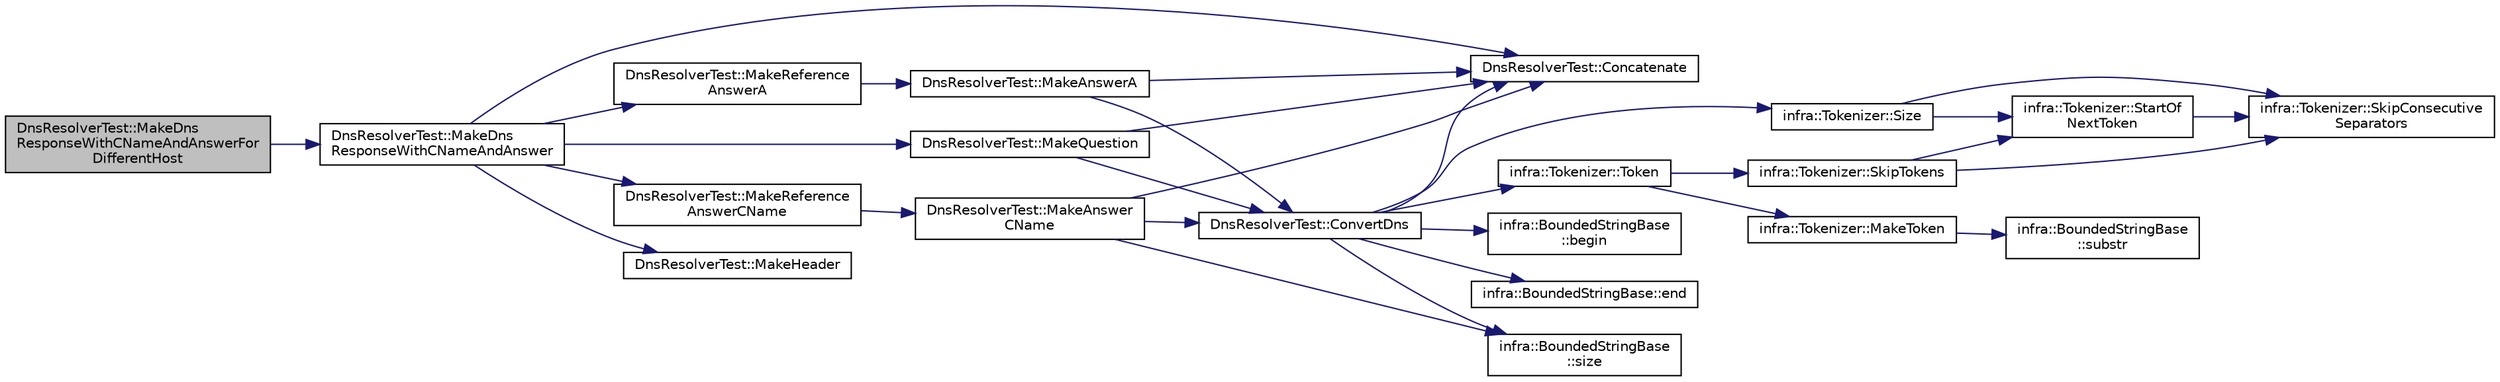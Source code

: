 digraph "DnsResolverTest::MakeDnsResponseWithCNameAndAnswerForDifferentHost"
{
 // INTERACTIVE_SVG=YES
  edge [fontname="Helvetica",fontsize="10",labelfontname="Helvetica",labelfontsize="10"];
  node [fontname="Helvetica",fontsize="10",shape=record];
  rankdir="LR";
  Node376 [label="DnsResolverTest::MakeDns\lResponseWithCNameAndAnswerFor\lDifferentHost",height=0.2,width=0.4,color="black", fillcolor="grey75", style="filled", fontcolor="black"];
  Node376 -> Node377 [color="midnightblue",fontsize="10",style="solid",fontname="Helvetica"];
  Node377 [label="DnsResolverTest::MakeDns\lResponseWithCNameAndAnswer",height=0.2,width=0.4,color="black", fillcolor="white", style="filled",URL="$dd/d31/class_dns_resolver_test.html#ac7d6d6185bd0c30b8ffe81a69d6a6c32"];
  Node377 -> Node378 [color="midnightblue",fontsize="10",style="solid",fontname="Helvetica"];
  Node378 [label="DnsResolverTest::Concatenate",height=0.2,width=0.4,color="black", fillcolor="white", style="filled",URL="$dd/d31/class_dns_resolver_test.html#a5f547549765a572299673edd1b07d445"];
  Node377 -> Node379 [color="midnightblue",fontsize="10",style="solid",fontname="Helvetica"];
  Node379 [label="DnsResolverTest::MakeHeader",height=0.2,width=0.4,color="black", fillcolor="white", style="filled",URL="$dd/d31/class_dns_resolver_test.html#a698ca5fa1944845cc21dbb448809a5d0"];
  Node377 -> Node380 [color="midnightblue",fontsize="10",style="solid",fontname="Helvetica"];
  Node380 [label="DnsResolverTest::MakeQuestion",height=0.2,width=0.4,color="black", fillcolor="white", style="filled",URL="$dd/d31/class_dns_resolver_test.html#ad49f80a3f2edd5763376e87e0b0d88b4"];
  Node380 -> Node378 [color="midnightblue",fontsize="10",style="solid",fontname="Helvetica"];
  Node380 -> Node381 [color="midnightblue",fontsize="10",style="solid",fontname="Helvetica"];
  Node381 [label="DnsResolverTest::ConvertDns",height=0.2,width=0.4,color="black", fillcolor="white", style="filled",URL="$dd/d31/class_dns_resolver_test.html#a1c035d4cb846223fedf429caf0d37b79"];
  Node381 -> Node382 [color="midnightblue",fontsize="10",style="solid",fontname="Helvetica"];
  Node382 [label="infra::BoundedStringBase\l::begin",height=0.2,width=0.4,color="black", fillcolor="white", style="filled",URL="$d1/d2a/classinfra_1_1_bounded_string_base.html#aef23e4250cad2fdc69ccc39f68734233"];
  Node381 -> Node378 [color="midnightblue",fontsize="10",style="solid",fontname="Helvetica"];
  Node381 -> Node383 [color="midnightblue",fontsize="10",style="solid",fontname="Helvetica"];
  Node383 [label="infra::BoundedStringBase::end",height=0.2,width=0.4,color="black", fillcolor="white", style="filled",URL="$d1/d2a/classinfra_1_1_bounded_string_base.html#af5021f1ea3898146d0a55c2895f07dbf"];
  Node381 -> Node384 [color="midnightblue",fontsize="10",style="solid",fontname="Helvetica"];
  Node384 [label="infra::Tokenizer::Size",height=0.2,width=0.4,color="black", fillcolor="white", style="filled",URL="$d6/dbd/classinfra_1_1_tokenizer.html#a0b3e37a99732d67c41ad94f1dec74542"];
  Node384 -> Node385 [color="midnightblue",fontsize="10",style="solid",fontname="Helvetica"];
  Node385 [label="infra::Tokenizer::SkipConsecutive\lSeparators",height=0.2,width=0.4,color="black", fillcolor="white", style="filled",URL="$d6/dbd/classinfra_1_1_tokenizer.html#a661288c16f8b46d0ab3d27530f6b9c13"];
  Node384 -> Node386 [color="midnightblue",fontsize="10",style="solid",fontname="Helvetica"];
  Node386 [label="infra::Tokenizer::StartOf\lNextToken",height=0.2,width=0.4,color="black", fillcolor="white", style="filled",URL="$d6/dbd/classinfra_1_1_tokenizer.html#ac2a716e3917d2a5de009885dd9f6a1ce"];
  Node386 -> Node385 [color="midnightblue",fontsize="10",style="solid",fontname="Helvetica"];
  Node381 -> Node387 [color="midnightblue",fontsize="10",style="solid",fontname="Helvetica"];
  Node387 [label="infra::BoundedStringBase\l::size",height=0.2,width=0.4,color="black", fillcolor="white", style="filled",URL="$d1/d2a/classinfra_1_1_bounded_string_base.html#aab36b8eaee21d6ab3be734e07f499382"];
  Node381 -> Node388 [color="midnightblue",fontsize="10",style="solid",fontname="Helvetica"];
  Node388 [label="infra::Tokenizer::Token",height=0.2,width=0.4,color="black", fillcolor="white", style="filled",URL="$d6/dbd/classinfra_1_1_tokenizer.html#a9fea0107788ee101b1718a3cf526af72"];
  Node388 -> Node389 [color="midnightblue",fontsize="10",style="solid",fontname="Helvetica"];
  Node389 [label="infra::Tokenizer::SkipTokens",height=0.2,width=0.4,color="black", fillcolor="white", style="filled",URL="$d6/dbd/classinfra_1_1_tokenizer.html#a78ddaa04f929e29c37995f88b201dca0"];
  Node389 -> Node385 [color="midnightblue",fontsize="10",style="solid",fontname="Helvetica"];
  Node389 -> Node386 [color="midnightblue",fontsize="10",style="solid",fontname="Helvetica"];
  Node388 -> Node390 [color="midnightblue",fontsize="10",style="solid",fontname="Helvetica"];
  Node390 [label="infra::Tokenizer::MakeToken",height=0.2,width=0.4,color="black", fillcolor="white", style="filled",URL="$d6/dbd/classinfra_1_1_tokenizer.html#a7d67c9a4cc86e9d94b8694ae59407e02"];
  Node390 -> Node391 [color="midnightblue",fontsize="10",style="solid",fontname="Helvetica"];
  Node391 [label="infra::BoundedStringBase\l::substr",height=0.2,width=0.4,color="black", fillcolor="white", style="filled",URL="$d1/d2a/classinfra_1_1_bounded_string_base.html#a46ec1a3a673136ace03af8c6ec94aa89"];
  Node377 -> Node392 [color="midnightblue",fontsize="10",style="solid",fontname="Helvetica"];
  Node392 [label="DnsResolverTest::MakeReference\lAnswerA",height=0.2,width=0.4,color="black", fillcolor="white", style="filled",URL="$dd/d31/class_dns_resolver_test.html#abe2e7ed706709110db6f125ca3f1308d"];
  Node392 -> Node393 [color="midnightblue",fontsize="10",style="solid",fontname="Helvetica"];
  Node393 [label="DnsResolverTest::MakeAnswerA",height=0.2,width=0.4,color="black", fillcolor="white", style="filled",URL="$dd/d31/class_dns_resolver_test.html#a3427963f68ca8d1ba5a41e376d50fa24"];
  Node393 -> Node378 [color="midnightblue",fontsize="10",style="solid",fontname="Helvetica"];
  Node393 -> Node381 [color="midnightblue",fontsize="10",style="solid",fontname="Helvetica"];
  Node377 -> Node394 [color="midnightblue",fontsize="10",style="solid",fontname="Helvetica"];
  Node394 [label="DnsResolverTest::MakeReference\lAnswerCName",height=0.2,width=0.4,color="black", fillcolor="white", style="filled",URL="$dd/d31/class_dns_resolver_test.html#a8a0ae38c15e729a60d72f3f1b421fef3"];
  Node394 -> Node395 [color="midnightblue",fontsize="10",style="solid",fontname="Helvetica"];
  Node395 [label="DnsResolverTest::MakeAnswer\lCName",height=0.2,width=0.4,color="black", fillcolor="white", style="filled",URL="$dd/d31/class_dns_resolver_test.html#a63fe229184e5860033749aef4c974bb2"];
  Node395 -> Node378 [color="midnightblue",fontsize="10",style="solid",fontname="Helvetica"];
  Node395 -> Node381 [color="midnightblue",fontsize="10",style="solid",fontname="Helvetica"];
  Node395 -> Node387 [color="midnightblue",fontsize="10",style="solid",fontname="Helvetica"];
}
